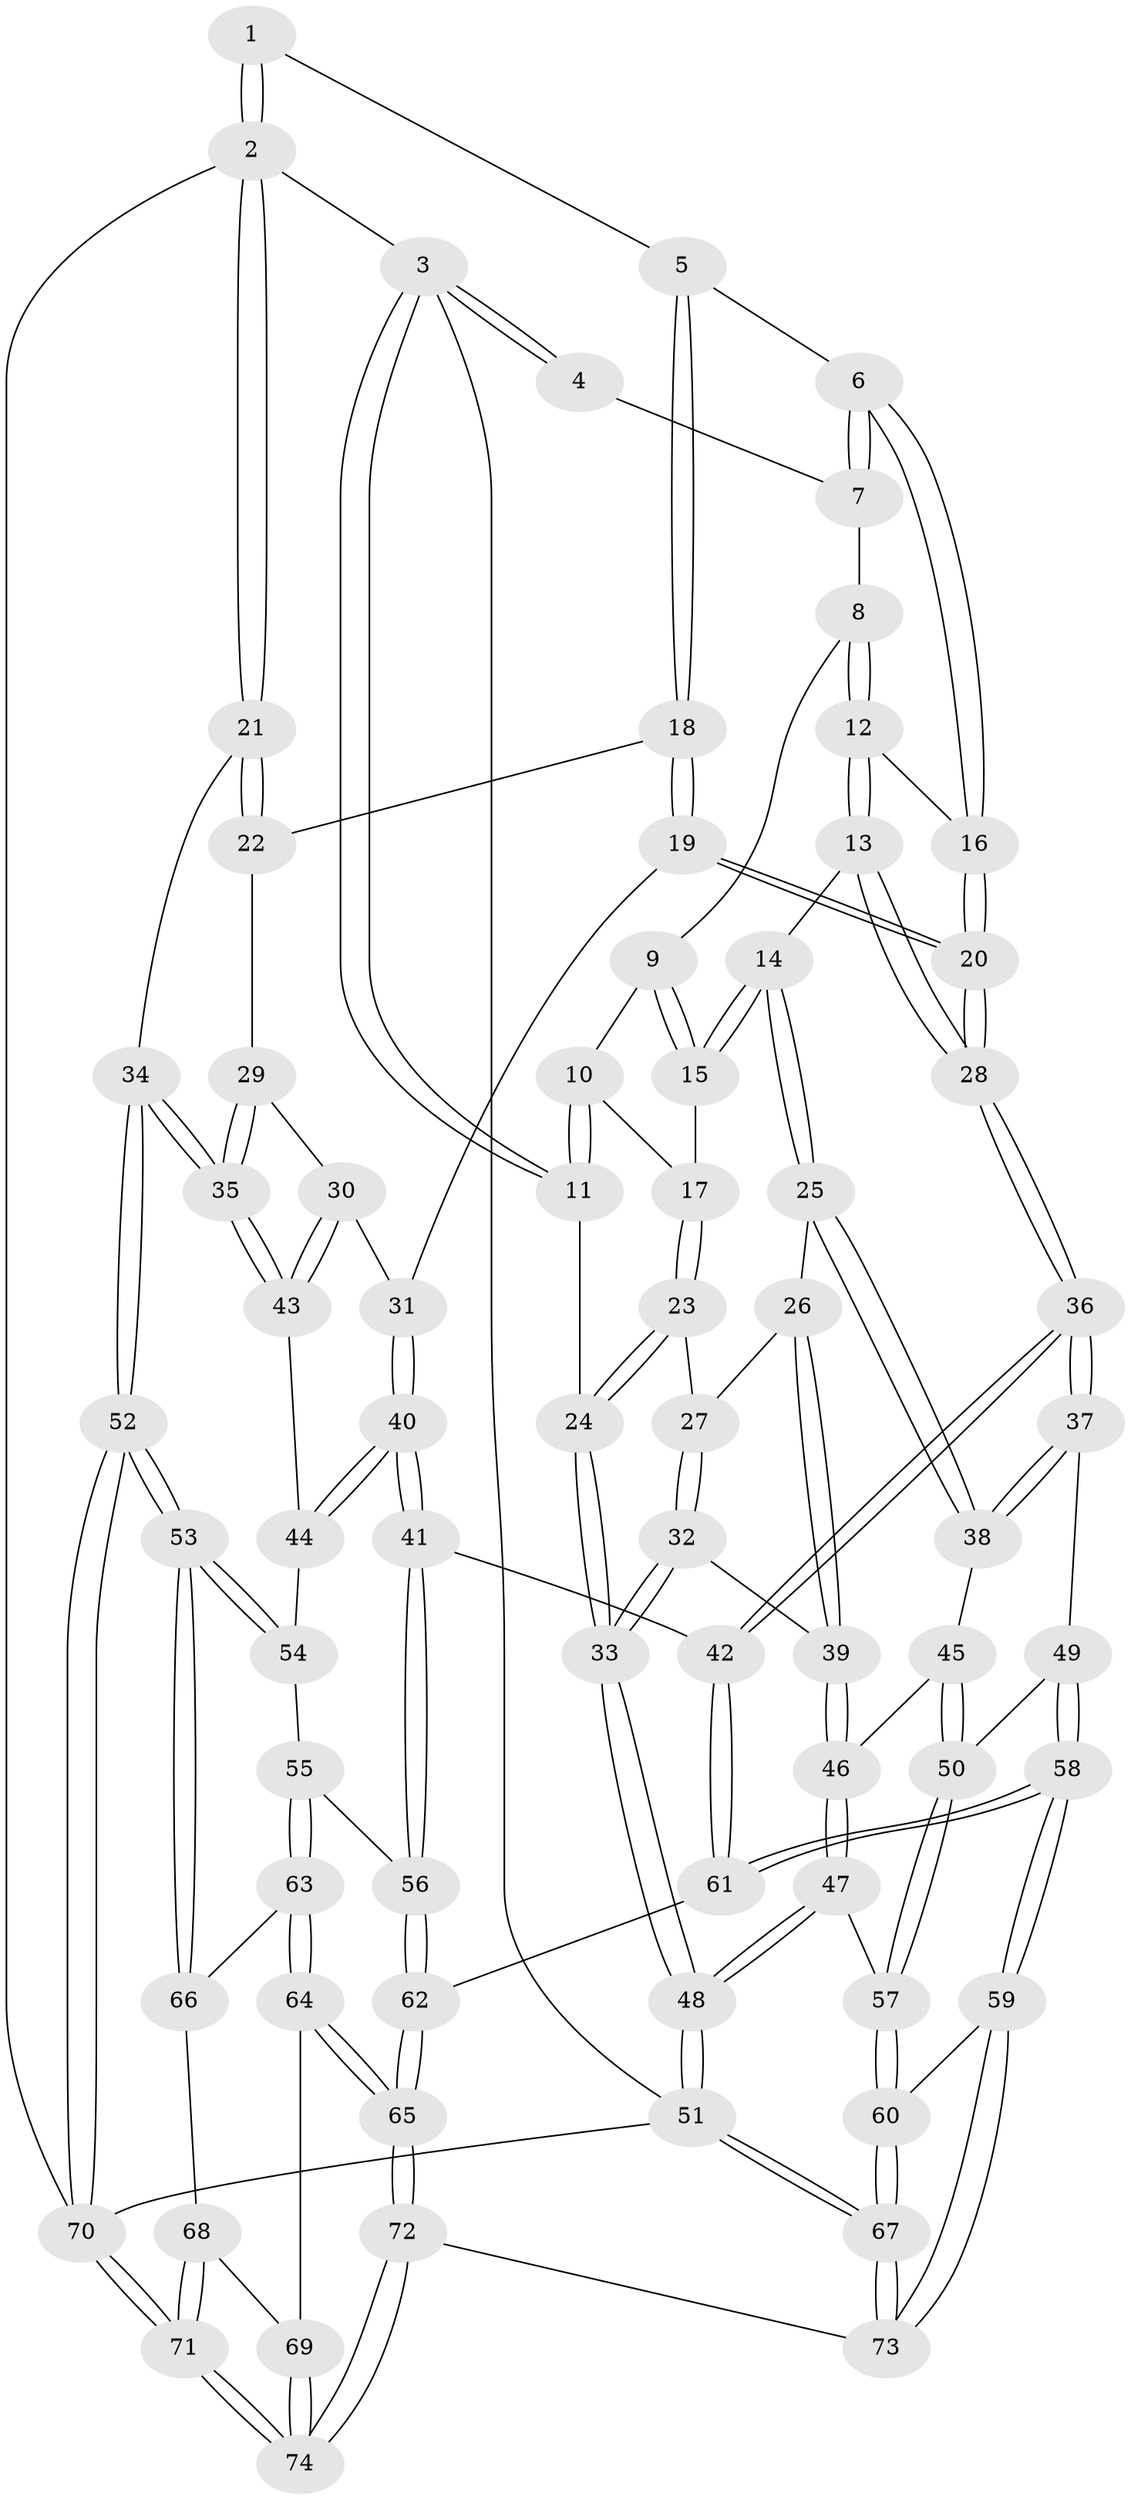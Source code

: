 // coarse degree distribution, {6: 0.10810810810810811, 3: 0.1891891891891892, 4: 0.21621621621621623, 5: 0.4594594594594595, 8: 0.02702702702702703}
// Generated by graph-tools (version 1.1) at 2025/21/03/04/25 18:21:11]
// undirected, 74 vertices, 182 edges
graph export_dot {
graph [start="1"]
  node [color=gray90,style=filled];
  1 [pos="+0.7873820381070382+0"];
  2 [pos="+1+0"];
  3 [pos="+0+0"];
  4 [pos="+0.4094477780108057+0"];
  5 [pos="+0.7453082087281454+0.23260917508388387"];
  6 [pos="+0.6968084882348544+0.24691507900797444"];
  7 [pos="+0.43295460017085224+0.046625209738448976"];
  8 [pos="+0.3698459422103775+0.19394212460146862"];
  9 [pos="+0.3161882108432318+0.21043653008480184"];
  10 [pos="+0.15240572668999713+0.22224882234659787"];
  11 [pos="+0+0.09719298424055393"];
  12 [pos="+0.46765302326919417+0.3408995039297669"];
  13 [pos="+0.43218062985209427+0.4068449370355476"];
  14 [pos="+0.4160493463885986+0.4188525111218695"];
  15 [pos="+0.307463897929824+0.3837370924944054"];
  16 [pos="+0.654031063296091+0.28659524956133403"];
  17 [pos="+0.2594924730373416+0.384598112811831"];
  18 [pos="+0.7953645045281251+0.26073895966377825"];
  19 [pos="+0.7922175606525985+0.4924578143392851"];
  20 [pos="+0.6317789249830683+0.5567778538699792"];
  21 [pos="+1+0.24597516845866355"];
  22 [pos="+0.9918875370899659+0.28996444335623317"];
  23 [pos="+0.21573643871913875+0.4482833579850552"];
  24 [pos="+0+0.4435355835567454"];
  25 [pos="+0.3814791975472762+0.5171082975243584"];
  26 [pos="+0.2746100353196655+0.5018827741594493"];
  27 [pos="+0.22003470054265437+0.4562901114006876"];
  28 [pos="+0.6282321383980437+0.5622108686063267"];
  29 [pos="+0.9226811979893953+0.47772724384759013"];
  30 [pos="+0.8641655008325232+0.5211172264887864"];
  31 [pos="+0.8033769489501777+0.5014542789421208"];
  32 [pos="+0.19457537730907937+0.5705424418144253"];
  33 [pos="+0+0.5886546415007743"];
  34 [pos="+1+0.7105879428600803"];
  35 [pos="+1+0.5995820592524747"];
  36 [pos="+0.6180296434176822+0.6232906861536359"];
  37 [pos="+0.5905264318227046+0.623599320097709"];
  38 [pos="+0.3837733559157484+0.5372438206882327"];
  39 [pos="+0.22704961309036947+0.5837716021719801"];
  40 [pos="+0.791080005086933+0.6439352575497825"];
  41 [pos="+0.7492578147532839+0.6645796527089487"];
  42 [pos="+0.6221348684760678+0.6307880226757022"];
  43 [pos="+0.8733588507659281+0.546634967913726"];
  44 [pos="+0.862972896812021+0.6388617112173629"];
  45 [pos="+0.35427650456046234+0.6104922726872246"];
  46 [pos="+0.27472718930193935+0.637008475193798"];
  47 [pos="+0.20239624682157603+0.7681793523978486"];
  48 [pos="+0+0.6910113927250584"];
  49 [pos="+0.41338814236979515+0.6972146019811101"];
  50 [pos="+0.4111472557651415+0.6955422136904945"];
  51 [pos="+0+1"];
  52 [pos="+1+0.7537719683799073"];
  53 [pos="+1+0.756010133945982"];
  54 [pos="+0.8666005471061723+0.6413076326745413"];
  55 [pos="+0.8234441996212566+0.7820792499979454"];
  56 [pos="+0.7851495786614403+0.7474624274133704"];
  57 [pos="+0.2195715679129151+0.7890439777256132"];
  58 [pos="+0.4581823953373528+0.892192068112892"];
  59 [pos="+0.4052437412289733+0.956845600280157"];
  60 [pos="+0.22228361583871045+0.7942365315587242"];
  61 [pos="+0.595341516717717+0.825975337851913"];
  62 [pos="+0.6255227915316073+0.8410781206229856"];
  63 [pos="+0.8277100644689367+0.7873887993352865"];
  64 [pos="+0.7332140424753564+0.8767706869939076"];
  65 [pos="+0.6595147192373116+0.8682424262695388"];
  66 [pos="+0.9256365218594216+0.8176194133778972"];
  67 [pos="+0+1"];
  68 [pos="+0.8830661839432133+0.8840833251979514"];
  69 [pos="+0.776728499552603+0.9164543065934423"];
  70 [pos="+1+1"];
  71 [pos="+0.8678283256772786+1"];
  72 [pos="+0.7071684443078865+1"];
  73 [pos="+0.37967213338031863+1"];
  74 [pos="+0.829688067173668+1"];
  1 -- 2;
  1 -- 2;
  1 -- 5;
  2 -- 3;
  2 -- 21;
  2 -- 21;
  2 -- 70;
  3 -- 4;
  3 -- 4;
  3 -- 11;
  3 -- 11;
  3 -- 51;
  4 -- 7;
  5 -- 6;
  5 -- 18;
  5 -- 18;
  6 -- 7;
  6 -- 7;
  6 -- 16;
  6 -- 16;
  7 -- 8;
  8 -- 9;
  8 -- 12;
  8 -- 12;
  9 -- 10;
  9 -- 15;
  9 -- 15;
  10 -- 11;
  10 -- 11;
  10 -- 17;
  11 -- 24;
  12 -- 13;
  12 -- 13;
  12 -- 16;
  13 -- 14;
  13 -- 28;
  13 -- 28;
  14 -- 15;
  14 -- 15;
  14 -- 25;
  14 -- 25;
  15 -- 17;
  16 -- 20;
  16 -- 20;
  17 -- 23;
  17 -- 23;
  18 -- 19;
  18 -- 19;
  18 -- 22;
  19 -- 20;
  19 -- 20;
  19 -- 31;
  20 -- 28;
  20 -- 28;
  21 -- 22;
  21 -- 22;
  21 -- 34;
  22 -- 29;
  23 -- 24;
  23 -- 24;
  23 -- 27;
  24 -- 33;
  24 -- 33;
  25 -- 26;
  25 -- 38;
  25 -- 38;
  26 -- 27;
  26 -- 39;
  26 -- 39;
  27 -- 32;
  27 -- 32;
  28 -- 36;
  28 -- 36;
  29 -- 30;
  29 -- 35;
  29 -- 35;
  30 -- 31;
  30 -- 43;
  30 -- 43;
  31 -- 40;
  31 -- 40;
  32 -- 33;
  32 -- 33;
  32 -- 39;
  33 -- 48;
  33 -- 48;
  34 -- 35;
  34 -- 35;
  34 -- 52;
  34 -- 52;
  35 -- 43;
  35 -- 43;
  36 -- 37;
  36 -- 37;
  36 -- 42;
  36 -- 42;
  37 -- 38;
  37 -- 38;
  37 -- 49;
  38 -- 45;
  39 -- 46;
  39 -- 46;
  40 -- 41;
  40 -- 41;
  40 -- 44;
  40 -- 44;
  41 -- 42;
  41 -- 56;
  41 -- 56;
  42 -- 61;
  42 -- 61;
  43 -- 44;
  44 -- 54;
  45 -- 46;
  45 -- 50;
  45 -- 50;
  46 -- 47;
  46 -- 47;
  47 -- 48;
  47 -- 48;
  47 -- 57;
  48 -- 51;
  48 -- 51;
  49 -- 50;
  49 -- 58;
  49 -- 58;
  50 -- 57;
  50 -- 57;
  51 -- 67;
  51 -- 67;
  51 -- 70;
  52 -- 53;
  52 -- 53;
  52 -- 70;
  52 -- 70;
  53 -- 54;
  53 -- 54;
  53 -- 66;
  53 -- 66;
  54 -- 55;
  55 -- 56;
  55 -- 63;
  55 -- 63;
  56 -- 62;
  56 -- 62;
  57 -- 60;
  57 -- 60;
  58 -- 59;
  58 -- 59;
  58 -- 61;
  58 -- 61;
  59 -- 60;
  59 -- 73;
  59 -- 73;
  60 -- 67;
  60 -- 67;
  61 -- 62;
  62 -- 65;
  62 -- 65;
  63 -- 64;
  63 -- 64;
  63 -- 66;
  64 -- 65;
  64 -- 65;
  64 -- 69;
  65 -- 72;
  65 -- 72;
  66 -- 68;
  67 -- 73;
  67 -- 73;
  68 -- 69;
  68 -- 71;
  68 -- 71;
  69 -- 74;
  69 -- 74;
  70 -- 71;
  70 -- 71;
  71 -- 74;
  71 -- 74;
  72 -- 73;
  72 -- 74;
  72 -- 74;
}

